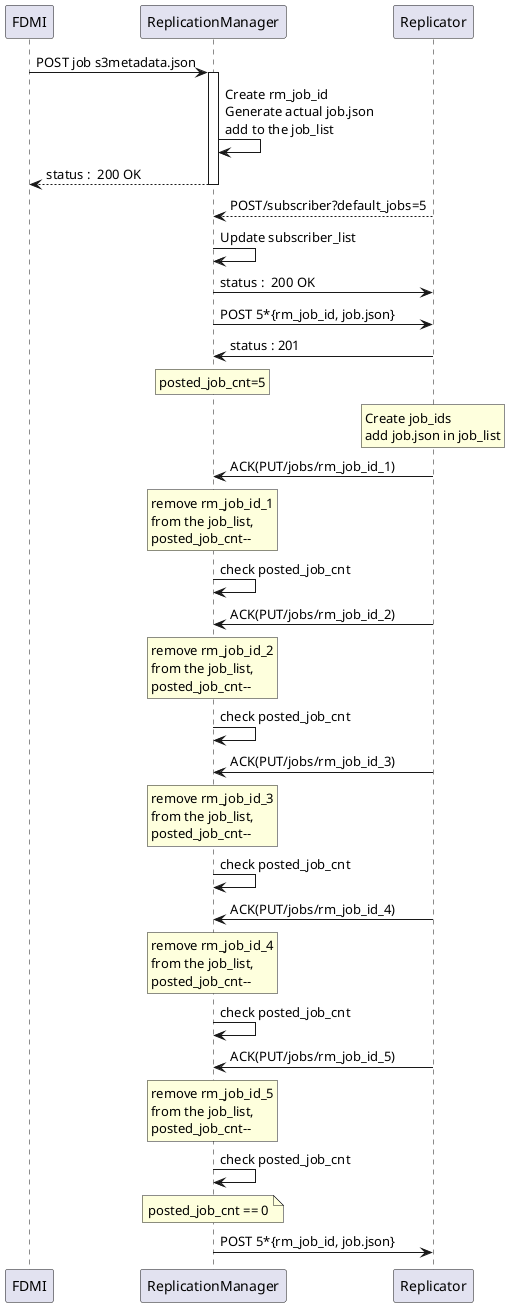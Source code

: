 @startuml
FDMI -> ReplicationManager: POST job s3metadata.json
activate ReplicationManager
ReplicationManager -> ReplicationManager : Create rm_job_id\nGenerate actual job.json\nadd to the job_list
return status :  200 OK
ReplicationManager <-- Replicator: POST/subscriber?default_jobs=5
ReplicationManager -> ReplicationManager : Update subscriber_list
ReplicationManager -> Replicator: status :  200 OK
ReplicationManager -> Replicator: POST 5*{rm_job_id, job.json}
Replicator -> ReplicationManager: status : 201
rnote over ReplicationManager: posted_job_cnt=5
rnote over Replicator: Create job_ids\nadd job.json in job_list
Replicator -> ReplicationManager: ACK(PUT/jobs/rm_job_id_1)
rnote over ReplicationManager: remove rm_job_id_1\nfrom the job_list,\nposted_job_cnt--
ReplicationManager -> ReplicationManager: check posted_job_cnt
Replicator -> ReplicationManager: ACK(PUT/jobs/rm_job_id_2)
rnote over ReplicationManager: remove rm_job_id_2\nfrom the job_list,\nposted_job_cnt--
ReplicationManager -> ReplicationManager: check posted_job_cnt
Replicator -> ReplicationManager: ACK(PUT/jobs/rm_job_id_3)
rnote over ReplicationManager: remove rm_job_id_3\nfrom the job_list,\nposted_job_cnt--
ReplicationManager -> ReplicationManager: check posted_job_cnt
Replicator -> ReplicationManager: ACK(PUT/jobs/rm_job_id_4)
rnote over ReplicationManager: remove rm_job_id_4\nfrom the job_list,\nposted_job_cnt--
ReplicationManager -> ReplicationManager: check posted_job_cnt
Replicator -> ReplicationManager: ACK(PUT/jobs/rm_job_id_5)
rnote over ReplicationManager: remove rm_job_id_5\nfrom the job_list,\nposted_job_cnt--
ReplicationManager -> ReplicationManager: check posted_job_cnt
note over ReplicationManager: posted_job_cnt == 0
ReplicationManager -> Replicator: POST 5*{rm_job_id, job.json}
@enduml
